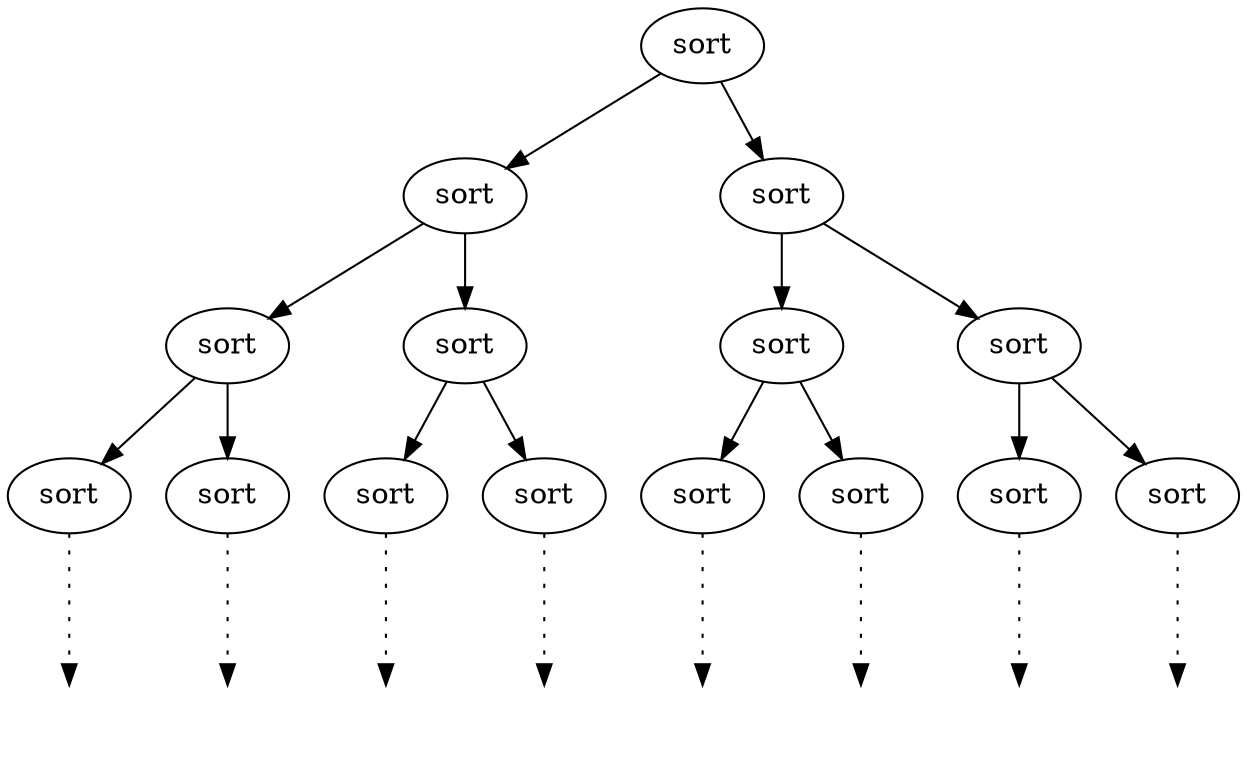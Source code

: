 digraph Tree {
  {
    node [shape="plaintext",style="invisible"];
    "1" ; "2" ; "3" ; "4" ; "5" ; "6" ; "7"; "8";
  }
  node [label="sort"]
  "a0" -> "a1";
  "a0" -> "a2";
  "a1" -> "a4";
  "a1" -> "a3";
  "a2" -> "a5";
  "a2" -> "a6";
  "a3" -> "a7";
  "a3" -> "a8";
  "a4" -> "a9";
  "a4" -> "a10";
  "a5" -> "a11";
  "a5" -> "a12";
  "a6" -> "a13";
  "a6" -> "a14";

  edge [style="dotted", minlen=2];
  "a7" -> "1";
  "a8" -> "2";
  "a9" -> "3";
  "a10" -> "4";
  "a11" -> "5";
  "a12" -> "6";
  "a13" -> "7";
  "a14" -> "8";
}
